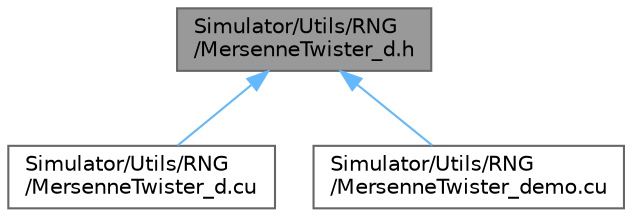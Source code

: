digraph "Simulator/Utils/RNG/MersenneTwister_d.h"
{
 // LATEX_PDF_SIZE
  bgcolor="transparent";
  edge [fontname=Helvetica,fontsize=10,labelfontname=Helvetica,labelfontsize=10];
  node [fontname=Helvetica,fontsize=10,shape=box,height=0.2,width=0.4];
  Node1 [id="Node000001",label="Simulator/Utils/RNG\l/MersenneTwister_d.h",height=0.2,width=0.4,color="gray40", fillcolor="grey60", style="filled", fontcolor="black",tooltip="MersenneTwister logic from Nvidia."];
  Node1 -> Node2 [id="edge1_Node000001_Node000002",dir="back",color="steelblue1",style="solid",tooltip=" "];
  Node2 [id="Node000002",label="Simulator/Utils/RNG\l/MersenneTwister_d.cu",height=0.2,width=0.4,color="grey40", fillcolor="white", style="filled",URL="$_mersenne_twister__d_8cu.html",tooltip="MersenneTwister logic from Nvidia."];
  Node1 -> Node3 [id="edge2_Node000001_Node000003",dir="back",color="steelblue1",style="solid",tooltip=" "];
  Node3 [id="Node000003",label="Simulator/Utils/RNG\l/MersenneTwister_demo.cu",height=0.2,width=0.4,color="grey40", fillcolor="white", style="filled",URL="$_mersenne_twister__demo_8cu_source.html",tooltip=" "];
}
